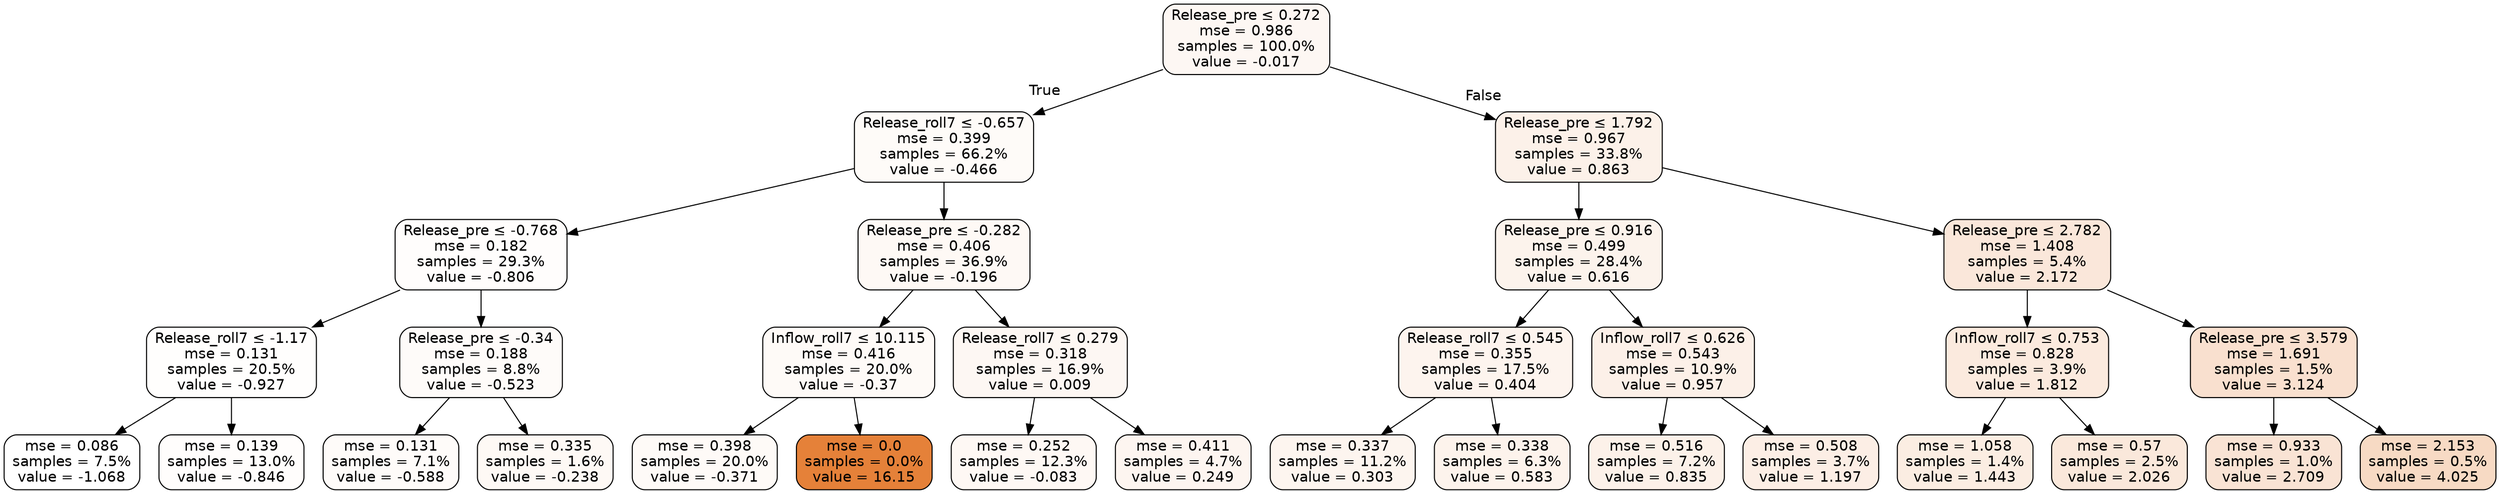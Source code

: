 digraph Tree {
node [shape=box, style="filled, rounded", color="black", fontname=helvetica] ;
edge [fontname=helvetica] ;
0 [label=<Release_pre &le; 0.272<br/>mse = 0.986<br/>samples = 100.0%<br/>value = -0.017>, fillcolor="#fdf7f3"] ;
1 [label=<Release_roll7 &le; -0.657<br/>mse = 0.399<br/>samples = 66.2%<br/>value = -0.466>, fillcolor="#fefbf8"] ;
0 -> 1 [labeldistance=2.5, labelangle=45, headlabel="True"] ;
2 [label=<Release_pre &le; -0.768<br/>mse = 0.182<br/>samples = 29.3%<br/>value = -0.806>, fillcolor="#fffdfc"] ;
1 -> 2 ;
3 [label=<Release_roll7 &le; -1.17<br/>mse = 0.131<br/>samples = 20.5%<br/>value = -0.927>, fillcolor="#fffefd"] ;
2 -> 3 ;
4 [label=<mse = 0.086<br/>samples = 7.5%<br/>value = -1.068>, fillcolor="#ffffff"] ;
3 -> 4 ;
5 [label=<mse = 0.139<br/>samples = 13.0%<br/>value = -0.846>, fillcolor="#fffdfc"] ;
3 -> 5 ;
6 [label=<Release_pre &le; -0.34<br/>mse = 0.188<br/>samples = 8.8%<br/>value = -0.523>, fillcolor="#fefbf9"] ;
2 -> 6 ;
7 [label=<mse = 0.131<br/>samples = 7.1%<br/>value = -0.588>, fillcolor="#fefbf9"] ;
6 -> 7 ;
8 [label=<mse = 0.335<br/>samples = 1.6%<br/>value = -0.238>, fillcolor="#fef9f5"] ;
6 -> 8 ;
9 [label=<Release_pre &le; -0.282<br/>mse = 0.406<br/>samples = 36.9%<br/>value = -0.196>, fillcolor="#fef9f5"] ;
1 -> 9 ;
10 [label=<Inflow_roll7 &le; 10.115<br/>mse = 0.416<br/>samples = 20.0%<br/>value = -0.37>, fillcolor="#fefaf7"] ;
9 -> 10 ;
11 [label=<mse = 0.398<br/>samples = 20.0%<br/>value = -0.371>, fillcolor="#fefaf7"] ;
10 -> 11 ;
12 [label=<mse = 0.0<br/>samples = 0.0%<br/>value = 16.15>, fillcolor="#e58139"] ;
10 -> 12 ;
13 [label=<Release_roll7 &le; 0.279<br/>mse = 0.318<br/>samples = 16.9%<br/>value = 0.009>, fillcolor="#fdf7f3"] ;
9 -> 13 ;
14 [label=<mse = 0.252<br/>samples = 12.3%<br/>value = -0.083>, fillcolor="#fef8f4"] ;
13 -> 14 ;
15 [label=<mse = 0.411<br/>samples = 4.7%<br/>value = 0.249>, fillcolor="#fdf5f0"] ;
13 -> 15 ;
16 [label=<Release_pre &le; 1.792<br/>mse = 0.967<br/>samples = 33.8%<br/>value = 0.863>, fillcolor="#fcf1e9"] ;
0 -> 16 [labeldistance=2.5, labelangle=-45, headlabel="False"] ;
17 [label=<Release_pre &le; 0.916<br/>mse = 0.499<br/>samples = 28.4%<br/>value = 0.616>, fillcolor="#fcf3ec"] ;
16 -> 17 ;
18 [label=<Release_roll7 &le; 0.545<br/>mse = 0.355<br/>samples = 17.5%<br/>value = 0.404>, fillcolor="#fdf4ee"] ;
17 -> 18 ;
19 [label=<mse = 0.337<br/>samples = 11.2%<br/>value = 0.303>, fillcolor="#fdf5ef"] ;
18 -> 19 ;
20 [label=<mse = 0.338<br/>samples = 6.3%<br/>value = 0.583>, fillcolor="#fdf3ec"] ;
18 -> 20 ;
21 [label=<Inflow_roll7 &le; 0.626<br/>mse = 0.543<br/>samples = 10.9%<br/>value = 0.957>, fillcolor="#fcf0e8"] ;
17 -> 21 ;
22 [label=<mse = 0.516<br/>samples = 7.2%<br/>value = 0.835>, fillcolor="#fcf1e9"] ;
21 -> 22 ;
23 [label=<mse = 0.508<br/>samples = 3.7%<br/>value = 1.197>, fillcolor="#fceee5"] ;
21 -> 23 ;
24 [label=<Release_pre &le; 2.782<br/>mse = 1.408<br/>samples = 5.4%<br/>value = 2.172>, fillcolor="#fae7da"] ;
16 -> 24 ;
25 [label=<Inflow_roll7 &le; 0.753<br/>mse = 0.828<br/>samples = 3.9%<br/>value = 1.812>, fillcolor="#fbeade"] ;
24 -> 25 ;
26 [label=<mse = 1.058<br/>samples = 1.4%<br/>value = 1.443>, fillcolor="#fbede2"] ;
25 -> 26 ;
27 [label=<mse = 0.57<br/>samples = 2.5%<br/>value = 2.026>, fillcolor="#fae8db"] ;
25 -> 27 ;
28 [label=<Release_pre &le; 3.579<br/>mse = 1.691<br/>samples = 1.5%<br/>value = 3.124>, fillcolor="#f9e0cf"] ;
24 -> 28 ;
29 [label=<mse = 0.933<br/>samples = 1.0%<br/>value = 2.709>, fillcolor="#f9e3d4"] ;
28 -> 29 ;
30 [label=<mse = 2.153<br/>samples = 0.5%<br/>value = 4.025>, fillcolor="#f7dac4"] ;
28 -> 30 ;
}